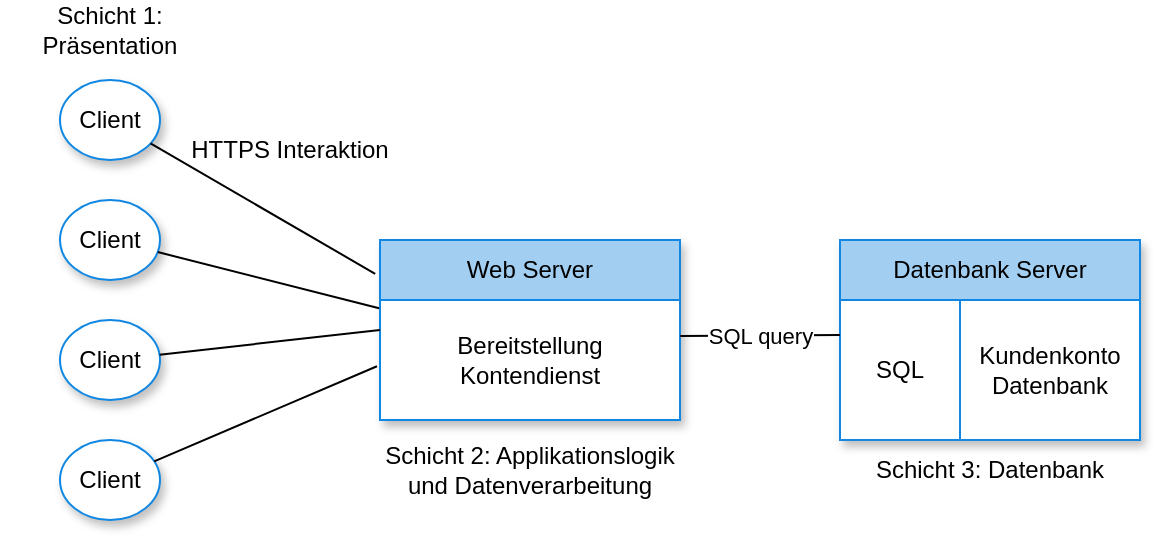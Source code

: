 <mxfile version="16.5.2" type="device"><diagram id="QmcO21uBLosVhp5AGcWZ" name="Page-1"><mxGraphModel dx="578" dy="592" grid="1" gridSize="10" guides="1" tooltips="1" connect="1" arrows="1" fold="1" page="1" pageScale="1" pageWidth="1169" pageHeight="827" math="0" shadow="0"><root><mxCell id="0"/><mxCell id="1" parent="0"/><mxCell id="eAVr2cg9w9aazINy-_In-53" value="" style="whiteSpace=wrap;html=1;imageAspect=0;fillColor=#A2CFF1;strokeColor=#1088E3;strokeWidth=1;shadow=1;labelPosition=center;verticalLabelPosition=top;align=center;verticalAlign=bottom;spacingTop=0;" vertex="1" parent="1"><mxGeometry x="610" y="400" width="150" height="100" as="geometry"/></mxCell><mxCell id="eAVr2cg9w9aazINy-_In-58" value="SQL" style="whiteSpace=wrap;html=1;imageAspect=0;fillColor=#FFFFFF;strokeColor=#1088E3;strokeWidth=1;shadow=0;labelPosition=center;verticalLabelPosition=middle;align=center;verticalAlign=middle;" vertex="1" parent="1"><mxGeometry x="610" y="430" width="60" height="70" as="geometry"/></mxCell><mxCell id="eAVr2cg9w9aazINy-_In-59" value="Kundenkonto Datenbank" style="whiteSpace=wrap;html=1;imageAspect=0;fillColor=#FFFFFF;strokeColor=#1088E3;strokeWidth=1;shadow=0;labelPosition=center;verticalLabelPosition=middle;align=center;verticalAlign=middle;" vertex="1" parent="1"><mxGeometry x="670" y="430" width="90" height="70" as="geometry"/></mxCell><mxCell id="eAVr2cg9w9aazINy-_In-62" value="Datenbank Server" style="text;html=1;strokeColor=none;fillColor=none;align=center;verticalAlign=middle;whiteSpace=wrap;rounded=0;shadow=0;" vertex="1" parent="1"><mxGeometry x="630" y="400" width="110" height="30" as="geometry"/></mxCell><mxCell id="eAVr2cg9w9aazINy-_In-71" value="" style="whiteSpace=wrap;html=1;imageAspect=0;fillColor=#A2CFF1;strokeColor=#1088E3;strokeWidth=1;shadow=1;labelPosition=center;verticalLabelPosition=top;align=center;verticalAlign=bottom;spacingTop=0;" vertex="1" parent="1"><mxGeometry x="380" y="400" width="150" height="90" as="geometry"/></mxCell><mxCell id="eAVr2cg9w9aazINy-_In-73" value="Bereitstellung &lt;br&gt;Kontendienst" style="whiteSpace=wrap;html=1;imageAspect=0;fillColor=#FFFFFF;strokeColor=#1088E3;strokeWidth=1;shadow=0;labelPosition=center;verticalLabelPosition=middle;align=center;verticalAlign=middle;" vertex="1" parent="1"><mxGeometry x="380" y="430" width="150" height="60" as="geometry"/></mxCell><mxCell id="eAVr2cg9w9aazINy-_In-74" value="Web Server" style="text;html=1;strokeColor=none;fillColor=none;align=center;verticalAlign=middle;whiteSpace=wrap;rounded=0;shadow=0;" vertex="1" parent="1"><mxGeometry x="415" y="400" width="80" height="30" as="geometry"/></mxCell><mxCell id="eAVr2cg9w9aazINy-_In-75" value="Client" style="ellipse;whiteSpace=wrap;html=1;fillColor=#FFFFFF;strokeColor=#1088E3;strokeWidth=1;shadow=1;" vertex="1" parent="1"><mxGeometry x="220" y="320" width="50" height="40" as="geometry"/></mxCell><mxCell id="eAVr2cg9w9aazINy-_In-76" value="Client" style="ellipse;whiteSpace=wrap;html=1;fillColor=#FFFFFF;strokeColor=#1088E3;strokeWidth=1;shadow=1;" vertex="1" parent="1"><mxGeometry x="220" y="380" width="50" height="40" as="geometry"/></mxCell><mxCell id="eAVr2cg9w9aazINy-_In-77" value="Client" style="ellipse;whiteSpace=wrap;html=1;fillColor=#FFFFFF;strokeColor=#1088E3;strokeWidth=1;shadow=1;" vertex="1" parent="1"><mxGeometry x="220" y="440" width="50" height="40" as="geometry"/></mxCell><mxCell id="eAVr2cg9w9aazINy-_In-78" value="Client" style="ellipse;whiteSpace=wrap;html=1;fillColor=#FFFFFF;strokeColor=#1088E3;strokeWidth=1;shadow=1;" vertex="1" parent="1"><mxGeometry x="220" y="500" width="50" height="40" as="geometry"/></mxCell><mxCell id="eAVr2cg9w9aazINy-_In-80" value="SQL query" style="endArrow=none;html=1;rounded=0;exitX=1;exitY=0.3;exitDx=0;exitDy=0;entryX=0;entryY=0.25;entryDx=0;entryDy=0;exitPerimeter=0;" edge="1" parent="1" source="eAVr2cg9w9aazINy-_In-73" target="eAVr2cg9w9aazINy-_In-58"><mxGeometry width="50" height="50" relative="1" as="geometry"><mxPoint x="560" y="480" as="sourcePoint"/><mxPoint x="610" y="430" as="targetPoint"/></mxGeometry></mxCell><mxCell id="eAVr2cg9w9aazINy-_In-81" value="" style="endArrow=none;html=1;rounded=0;entryX=-0.003;entryY=0.068;entryDx=0;entryDy=0;entryPerimeter=0;" edge="1" parent="1" source="eAVr2cg9w9aazINy-_In-76" target="eAVr2cg9w9aazINy-_In-73"><mxGeometry width="50" height="50" relative="1" as="geometry"><mxPoint x="510" y="450" as="sourcePoint"/><mxPoint x="560" y="400" as="targetPoint"/></mxGeometry></mxCell><mxCell id="eAVr2cg9w9aazINy-_In-83" value="" style="endArrow=none;html=1;rounded=0;entryX=-0.016;entryY=0.188;entryDx=0;entryDy=0;entryPerimeter=0;" edge="1" parent="1" source="eAVr2cg9w9aazINy-_In-75" target="eAVr2cg9w9aazINy-_In-71"><mxGeometry width="50" height="50" relative="1" as="geometry"><mxPoint x="275.235" y="361.745" as="sourcePoint"/><mxPoint x="391.5" y="429.35" as="targetPoint"/></mxGeometry></mxCell><mxCell id="eAVr2cg9w9aazINy-_In-84" value="" style="endArrow=none;html=1;rounded=0;entryX=0;entryY=0.25;entryDx=0;entryDy=0;" edge="1" parent="1" source="eAVr2cg9w9aazINy-_In-77" target="eAVr2cg9w9aazINy-_In-73"><mxGeometry width="50" height="50" relative="1" as="geometry"><mxPoint x="285.235" y="371.745" as="sourcePoint"/><mxPoint x="401.5" y="439.35" as="targetPoint"/></mxGeometry></mxCell><mxCell id="eAVr2cg9w9aazINy-_In-85" value="" style="endArrow=none;html=1;rounded=0;entryX=-0.01;entryY=0.552;entryDx=0;entryDy=0;entryPerimeter=0;" edge="1" parent="1" source="eAVr2cg9w9aazINy-_In-78" target="eAVr2cg9w9aazINy-_In-73"><mxGeometry width="50" height="50" relative="1" as="geometry"><mxPoint x="295.235" y="381.745" as="sourcePoint"/><mxPoint x="411.5" y="449.35" as="targetPoint"/></mxGeometry></mxCell><mxCell id="eAVr2cg9w9aazINy-_In-86" value="HTTPS Interaktion" style="text;html=1;strokeColor=none;fillColor=none;align=center;verticalAlign=middle;whiteSpace=wrap;rounded=0;shadow=0;" vertex="1" parent="1"><mxGeometry x="280" y="340" width="110" height="30" as="geometry"/></mxCell><mxCell id="eAVr2cg9w9aazINy-_In-87" value="Schicht 1: Präsentation" style="text;html=1;strokeColor=none;fillColor=none;align=center;verticalAlign=middle;whiteSpace=wrap;rounded=0;shadow=0;" vertex="1" parent="1"><mxGeometry x="190" y="280" width="110" height="30" as="geometry"/></mxCell><mxCell id="eAVr2cg9w9aazINy-_In-88" value="Schicht 2: Applikationslogik und Datenverarbeitung" style="text;html=1;strokeColor=none;fillColor=none;align=center;verticalAlign=middle;whiteSpace=wrap;rounded=0;shadow=0;" vertex="1" parent="1"><mxGeometry x="380" y="500" width="150" height="30" as="geometry"/></mxCell><mxCell id="eAVr2cg9w9aazINy-_In-89" value="Schicht 3: Datenbank" style="text;html=1;strokeColor=none;fillColor=none;align=center;verticalAlign=middle;whiteSpace=wrap;rounded=0;shadow=0;" vertex="1" parent="1"><mxGeometry x="610" y="500" width="150" height="30" as="geometry"/></mxCell></root></mxGraphModel></diagram></mxfile>